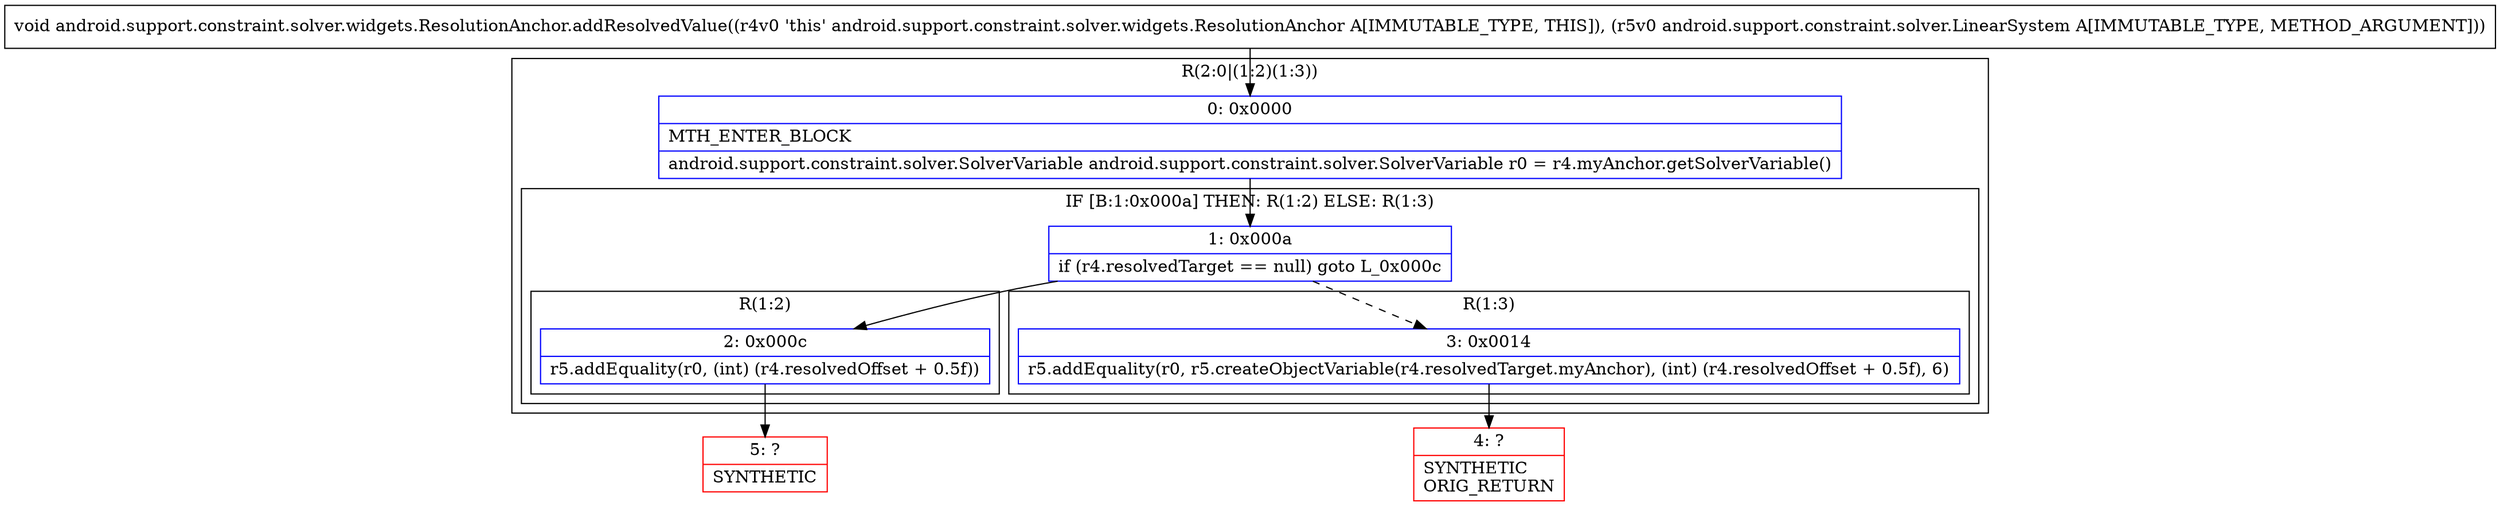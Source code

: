 digraph "CFG forandroid.support.constraint.solver.widgets.ResolutionAnchor.addResolvedValue(Landroid\/support\/constraint\/solver\/LinearSystem;)V" {
subgraph cluster_Region_691950337 {
label = "R(2:0|(1:2)(1:3))";
node [shape=record,color=blue];
Node_0 [shape=record,label="{0\:\ 0x0000|MTH_ENTER_BLOCK\l|android.support.constraint.solver.SolverVariable android.support.constraint.solver.SolverVariable r0 = r4.myAnchor.getSolverVariable()\l}"];
subgraph cluster_IfRegion_380435517 {
label = "IF [B:1:0x000a] THEN: R(1:2) ELSE: R(1:3)";
node [shape=record,color=blue];
Node_1 [shape=record,label="{1\:\ 0x000a|if (r4.resolvedTarget == null) goto L_0x000c\l}"];
subgraph cluster_Region_1277750888 {
label = "R(1:2)";
node [shape=record,color=blue];
Node_2 [shape=record,label="{2\:\ 0x000c|r5.addEquality(r0, (int) (r4.resolvedOffset + 0.5f))\l}"];
}
subgraph cluster_Region_1785305755 {
label = "R(1:3)";
node [shape=record,color=blue];
Node_3 [shape=record,label="{3\:\ 0x0014|r5.addEquality(r0, r5.createObjectVariable(r4.resolvedTarget.myAnchor), (int) (r4.resolvedOffset + 0.5f), 6)\l}"];
}
}
}
Node_4 [shape=record,color=red,label="{4\:\ ?|SYNTHETIC\lORIG_RETURN\l}"];
Node_5 [shape=record,color=red,label="{5\:\ ?|SYNTHETIC\l}"];
MethodNode[shape=record,label="{void android.support.constraint.solver.widgets.ResolutionAnchor.addResolvedValue((r4v0 'this' android.support.constraint.solver.widgets.ResolutionAnchor A[IMMUTABLE_TYPE, THIS]), (r5v0 android.support.constraint.solver.LinearSystem A[IMMUTABLE_TYPE, METHOD_ARGUMENT])) }"];
MethodNode -> Node_0;
Node_0 -> Node_1;
Node_1 -> Node_2;
Node_1 -> Node_3[style=dashed];
Node_2 -> Node_5;
Node_3 -> Node_4;
}

